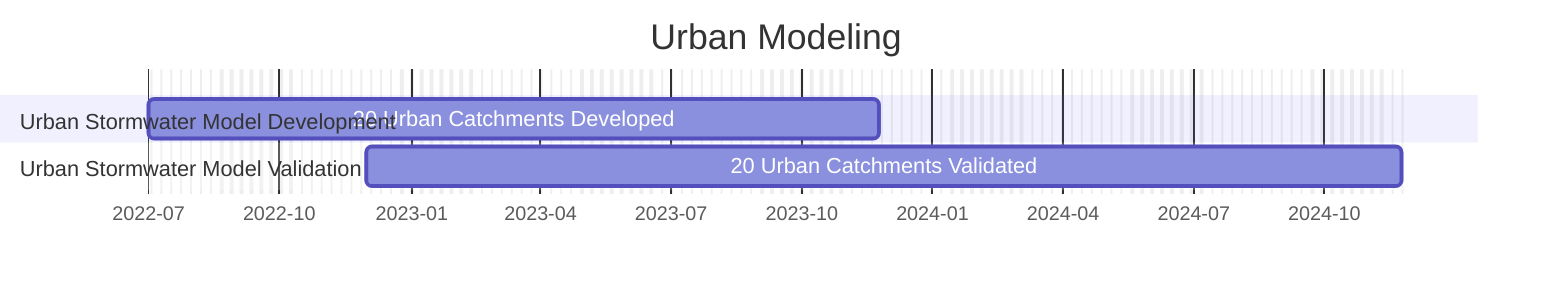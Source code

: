 gantt
dateFormat  YYYY-MM
axisFormat %Y-%m
title Urban Modeling
excludes weekends

section Urban Stormwater Model Development 
20 Urban Catchments Developed:t3dev, 2022-07, 2023-07
section Urban Stormwater Model Validation
20 Urban Catchments Validated:t3dev, 2022-12, 2024-05